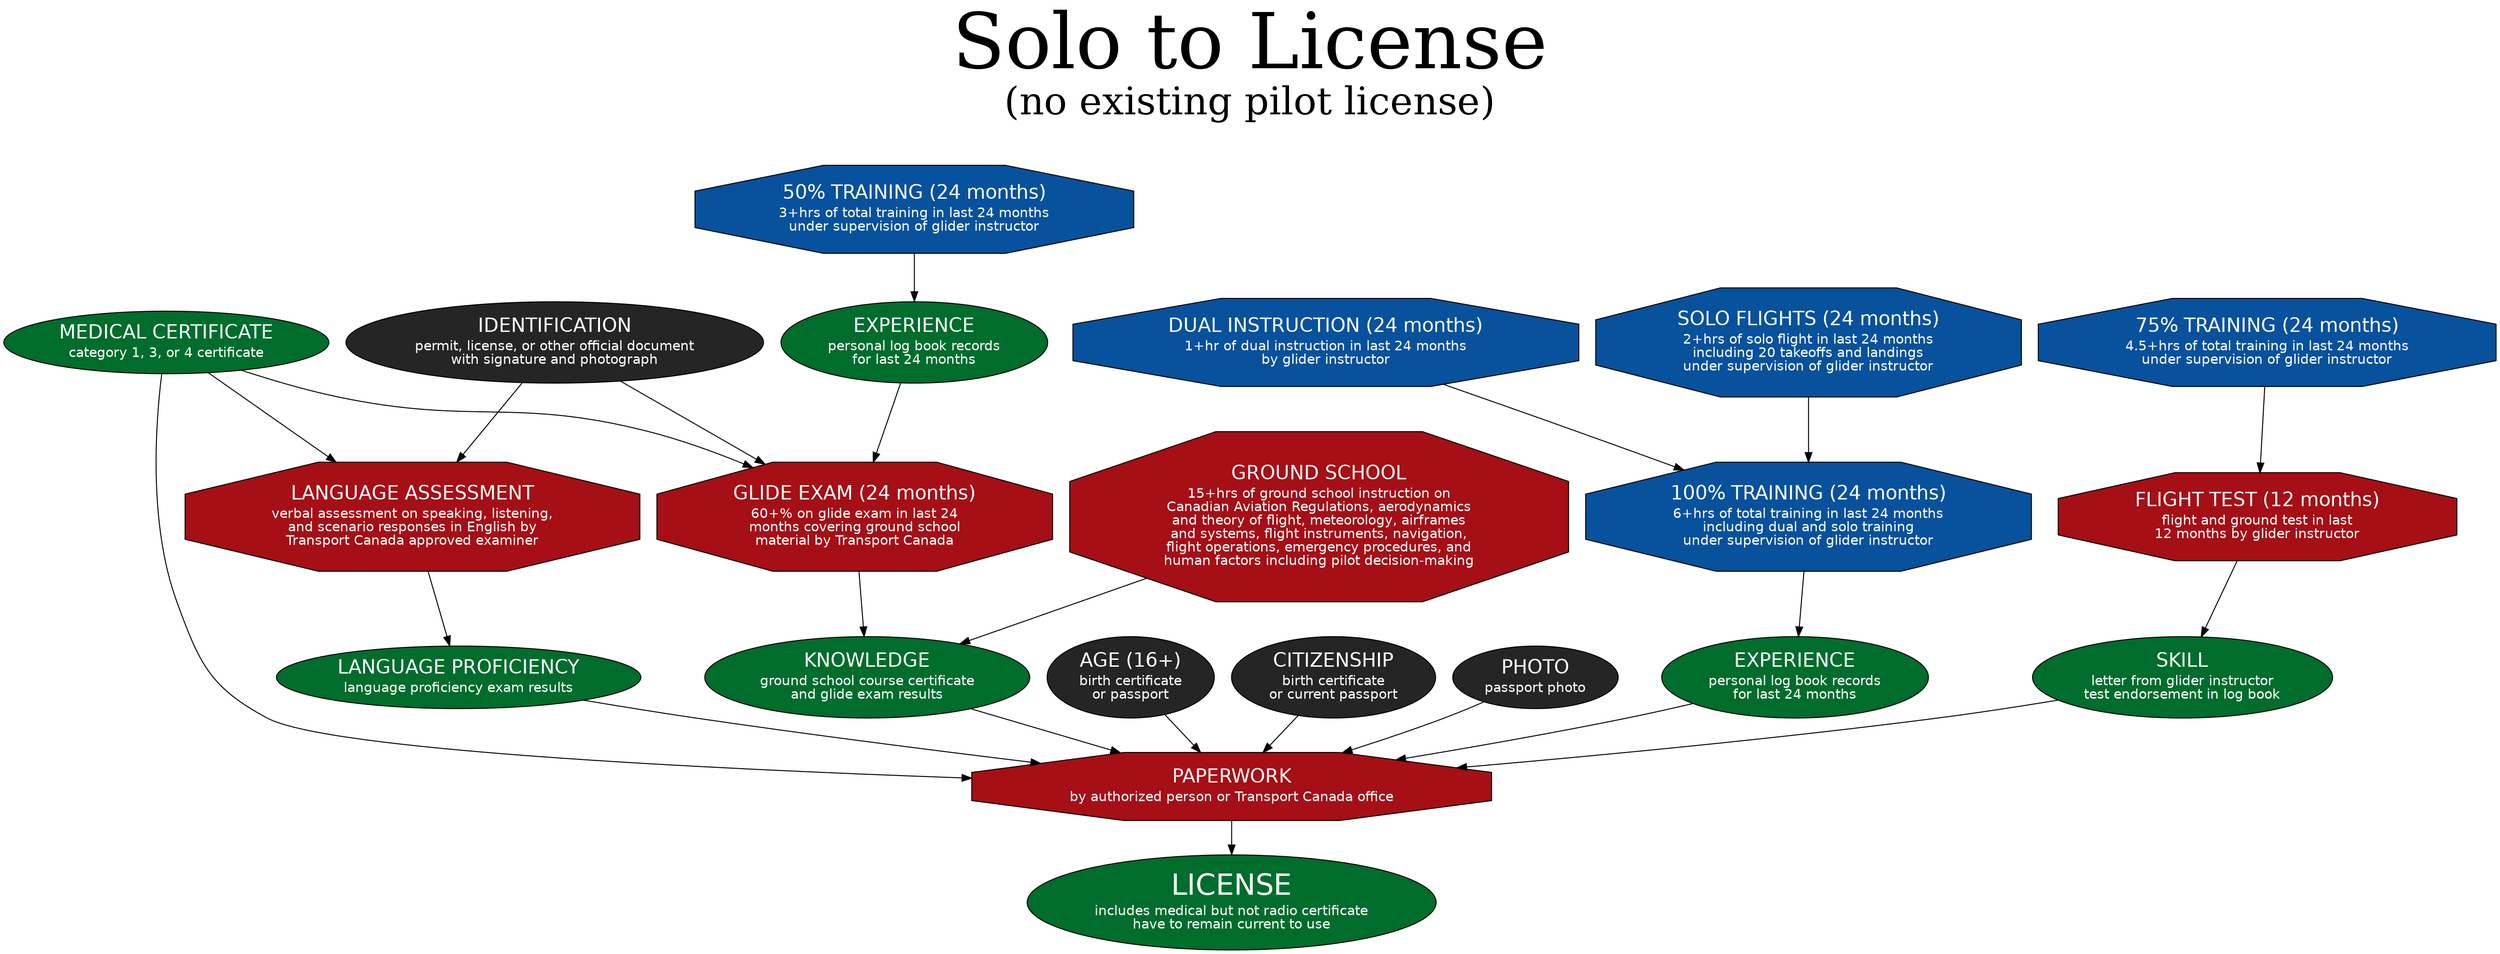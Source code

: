 digraph solo {
  label = <<FONT POINT-SIZE="80">Solo to License<BR/></FONT><FONT POINT-SIZE="40">(no existing pilot license)<BR/><BR/></FONT>>
  labelloc = t

  training50 [label=<<FONT POINT-SIZE="20">50% TRAINING (24 months)<BR/></FONT><FONT POINT-SIZE="4"><BR/></FONT>3+hrs of total training in last 24 months<BR/>under supervision of glider instructor>; fontname="Helvetica"; shape="octagon"; style="filled"; fontcolor="white"; fillcolor="/blues9/8"]

  medical [label=<<FONT POINT-SIZE="20">MEDICAL CERTIFICATE<BR/></FONT><FONT POINT-SIZE="4"><BR/></FONT>category 1, 3, or 4 certificate<BR/>>; fontname="Helvetica"; style="filled"; fontcolor="white"; fillcolor="/greens9/8"]
  identification [label=<<FONT POINT-SIZE="20">IDENTIFICATION<BR/></FONT><FONT POINT-SIZE="4"><BR/></FONT>permit, license, or other official document<BR/>with signature and photograph>; fontname="Helvetica"; style="filled"; fontcolor="white"; fillcolor="/greys9/8"]
  experience50 [label=<<FONT POINT-SIZE="20">EXPERIENCE<BR/></FONT><FONT POINT-SIZE="4"><BR/></FONT>personal log book records<BR/>for last 24 months>; fontname="Helvetica"; style="filled"; fontcolor="white"; fillcolor="/greens9/8"]
  dual [label=<<FONT POINT-SIZE="20">DUAL INSTRUCTION (24 months)<BR/></FONT><FONT POINT-SIZE="4"><BR/></FONT>1+hr of dual instruction in last 24 months<BR/>by glider instructor>; fontname="Helvetica"; shape="octagon"; style="filled"; fontcolor="white"; fillcolor="/blues9/8"]
  solo [label=<<FONT POINT-SIZE="20">SOLO FLIGHTS (24 months)<BR/></FONT><FONT POINT-SIZE="4"><BR/></FONT>2+hrs of solo flight in last 24 months<BR/>including 20 takeoffs and landings<BR/>under supervision of glider instructor>; fontname="Helvetica"; shape="octagon"; style="filled"; fontcolor="white"; fillcolor="/blues9/8"]
  training75 [label=<<FONT POINT-SIZE="20">75% TRAINING (24 months)<BR/></FONT><FONT POINT-SIZE="4"><BR/></FONT>4.5+hrs of total training in last 24 months<BR/>under supervision of glider instructor>; fontname="Helvetica"; shape="octagon"; style="filled"; fontcolor="white"; fillcolor="/blues9/8"]

  languageassesment [label=<<FONT POINT-SIZE="20">LANGUAGE ASSESSMENT<BR/></FONT><FONT POINT-SIZE="4"><BR/></FONT>verbal assessment on speaking, listening,<BR/>and scenario responses in English by<BR/>Transport Canada approved examiner>; fontname="Helvetica"; shape="octagon"; style="filled"; fontcolor="white"; fillcolor="/reds9/8"]
  exam [label=<<FONT POINT-SIZE="20">GLIDE EXAM (24 months)<BR/></FONT><FONT POINT-SIZE="4"><BR/></FONT>60+% on glide exam in last 24<BR/>months covering ground school<BR/>material by Transport Canada>; fontname="Helvetica"; shape="octagon"; style="filled"; fontcolor="white"; fillcolor="/reds9/8"]
  study [label=<<FONT POINT-SIZE="20">GROUND SCHOOL<BR/></FONT><FONT POINT-SIZE="4"><BR/></FONT>15+hrs of ground school instruction on<BR/>Canadian Aviation Regulations, aerodynamics<BR/>and theory of flight, meteorology, airframes<BR/>and systems, flight instruments, navigation,<BR/>flight operations, emergency procedures, and<BR/>human factors including pilot decision-making>; fontname="Helvetica"; shape="octagon"; style="filled"; fontcolor="white"; fillcolor="/reds9/8"]
  training100 [label=<<FONT POINT-SIZE="20">100% TRAINING (24 months)<BR/></FONT><FONT POINT-SIZE="4"><BR/></FONT>6+hrs of total training in last 24 months<BR/>including dual and solo training<BR/>under supervision of glider instructor>; fontname="Helvetica"; shape="octagon"; style="filled"; fontcolor="white"; fillcolor="/blues9/8"]
  flighttest [label=<<FONT POINT-SIZE="20">FLIGHT TEST (12 months)<BR/></FONT><FONT POINT-SIZE="4"><BR/></FONT>flight and ground test in last<BR/>12 months by glider instructor>; fontname="Helvetica"; shape="octagon"; style="filled"; fontcolor="white"; fillcolor="/reds9/8"]

  language [label=<<FONT POINT-SIZE="20">LANGUAGE PROFICIENCY<BR/></FONT><FONT POINT-SIZE="4"><BR/></FONT>language proficiency exam results>; fontname="Helvetica"; style="filled"; fontcolor="white"; fillcolor="/greens9/8"]
  knowledge [label=<<FONT POINT-SIZE="20">KNOWLEDGE<BR/></FONT><FONT POINT-SIZE="4"><BR/></FONT>ground school course certificate<BR/>and glide exam results>; fontname="Helvetica"; style="filled"; fontcolor="white"; fillcolor="/greens9/8"]
  age [label=<<FONT POINT-SIZE="20">AGE (16+)<BR/></FONT><FONT POINT-SIZE="4"><BR/></FONT>birth certificate<BR/>or passport>; fontname="Helvetica"; style="filled"; fontcolor="white"; fillcolor="/greys9/8"]
  citizenship [label=<<FONT POINT-SIZE="20">CITIZENSHIP<BR/></FONT><FONT POINT-SIZE="4"><BR/></FONT>birth certificate<BR/>or current passport>; fontname="Helvetica"; style="filled"; fontcolor="white"; fillcolor="/greys9/8"]
  photo [label=<<FONT POINT-SIZE="20">PHOTO<BR/></FONT><FONT POINT-SIZE="4"><BR/></FONT>passport photo>; fontname="Helvetica"; style="filled"; fontcolor="white"; fillcolor="/greys9/8"]
  experience100 [label=<<FONT POINT-SIZE="20">EXPERIENCE<BR/></FONT><FONT POINT-SIZE="4"><BR/></FONT>personal log book records<BR/>for last 24 months>; fontname="Helvetica"; style="filled"; fontcolor="white"; fillcolor="/greens9/8"]
  skill [label=<<FONT POINT-SIZE="20">SKILL<BR/></FONT><FONT POINT-SIZE="4"><BR/></FONT>letter from glider instructor<BR/>test endorsement in log book>; fontname="Helvetica"; style="filled"; fontcolor="white"; fillcolor="/greens9/8"]

  paperwork [label=<<FONT POINT-SIZE="20">PAPERWORK<BR/></FONT><FONT POINT-SIZE="4"><BR/></FONT>by authorized person or Transport Canada office>; fontname="Helvetica"; shape="octagon"; style="filled"; fontcolor="white"; fillcolor="/reds9/8"]

  license [label=<<FONT POINT-SIZE="30">LICENSE<BR/></FONT><FONT POINT-SIZE="4"><BR/></FONT>includes medical but not radio certificate<BR/>have to remain current to use>; fontname="Helvetica"; style="filled"; fontcolor="white"; fillcolor="/greens9/8"]

  training50 -> experience50
  experience50 -> exam
  identification -> exam
  medical -> exam
  
  exam -> knowledge
  study -> knowledge

  dual -> training100
  solo -> training100
  training100 -> experience100

  training75 -> flighttest
  flighttest -> skill

  medical -> languageassesment
  identification -> languageassesment
  languageassesment -> language

  age -> paperwork
  medical -> paperwork
  knowledge -> paperwork
  experience100 -> paperwork
  citizenship -> paperwork
  photo -> paperwork
  skill -> paperwork
  language -> paperwork

  paperwork -> license
}
